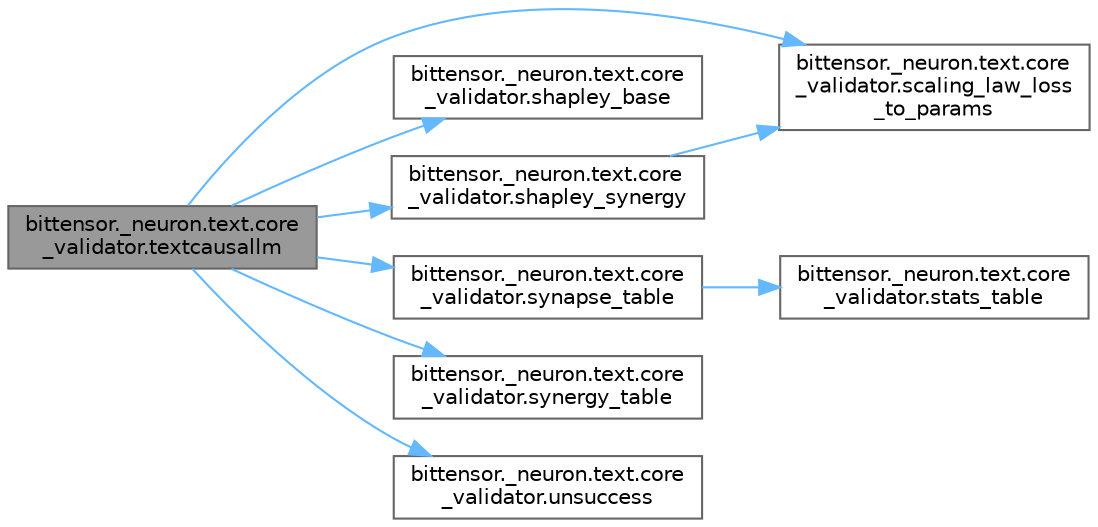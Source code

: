 digraph "bittensor._neuron.text.core_validator.textcausallm"
{
 // LATEX_PDF_SIZE
  bgcolor="transparent";
  edge [fontname=Helvetica,fontsize=10,labelfontname=Helvetica,labelfontsize=10];
  node [fontname=Helvetica,fontsize=10,shape=box,height=0.2,width=0.4];
  rankdir="LR";
  Node1 [label="bittensor._neuron.text.core\l_validator.textcausallm",height=0.2,width=0.4,color="gray40", fillcolor="grey60", style="filled", fontcolor="black",tooltip=" "];
  Node1 -> Node2 [color="steelblue1",style="solid"];
  Node2 [label="bittensor._neuron.text.core\l_validator.scaling_law_loss\l_to_params",height=0.2,width=0.4,color="grey40", fillcolor="white", style="filled",URL="$namespacebittensor_1_1__neuron_1_1text_1_1core__validator.html#afbddc9ae968b91105cb4845cdec271d8",tooltip=" "];
  Node1 -> Node3 [color="steelblue1",style="solid"];
  Node3 [label="bittensor._neuron.text.core\l_validator.shapley_base",height=0.2,width=0.4,color="grey40", fillcolor="white", style="filled",URL="$namespacebittensor_1_1__neuron_1_1text_1_1core__validator.html#a826517b0b4f17e635dafcc3076a57a43",tooltip=" "];
  Node1 -> Node4 [color="steelblue1",style="solid"];
  Node4 [label="bittensor._neuron.text.core\l_validator.shapley_synergy",height=0.2,width=0.4,color="grey40", fillcolor="white", style="filled",URL="$namespacebittensor_1_1__neuron_1_1text_1_1core__validator.html#a1bd51d8fbf1d03308c1beb60fd961dd1",tooltip=" "];
  Node4 -> Node2 [color="steelblue1",style="solid"];
  Node1 -> Node5 [color="steelblue1",style="solid"];
  Node5 [label="bittensor._neuron.text.core\l_validator.synapse_table",height=0.2,width=0.4,color="grey40", fillcolor="white", style="filled",URL="$namespacebittensor_1_1__neuron_1_1text_1_1core__validator.html#ac65c768421ed57928ee56b3da28e5cf8",tooltip=" "];
  Node5 -> Node6 [color="steelblue1",style="solid"];
  Node6 [label="bittensor._neuron.text.core\l_validator.stats_table",height=0.2,width=0.4,color="grey40", fillcolor="white", style="filled",URL="$namespacebittensor_1_1__neuron_1_1text_1_1core__validator.html#a3b98321f53ed9671d10985f26470e151",tooltip=" "];
  Node1 -> Node7 [color="steelblue1",style="solid"];
  Node7 [label="bittensor._neuron.text.core\l_validator.synergy_table",height=0.2,width=0.4,color="grey40", fillcolor="white", style="filled",URL="$namespacebittensor_1_1__neuron_1_1text_1_1core__validator.html#a6fd9748649f8e6a6f82cbbcb48b164a4",tooltip=" "];
  Node1 -> Node8 [color="steelblue1",style="solid"];
  Node8 [label="bittensor._neuron.text.core\l_validator.unsuccess",height=0.2,width=0.4,color="grey40", fillcolor="white", style="filled",URL="$namespacebittensor_1_1__neuron_1_1text_1_1core__validator.html#ab1b9785136040aef8a5a3e0588151ca1",tooltip=" "];
}
